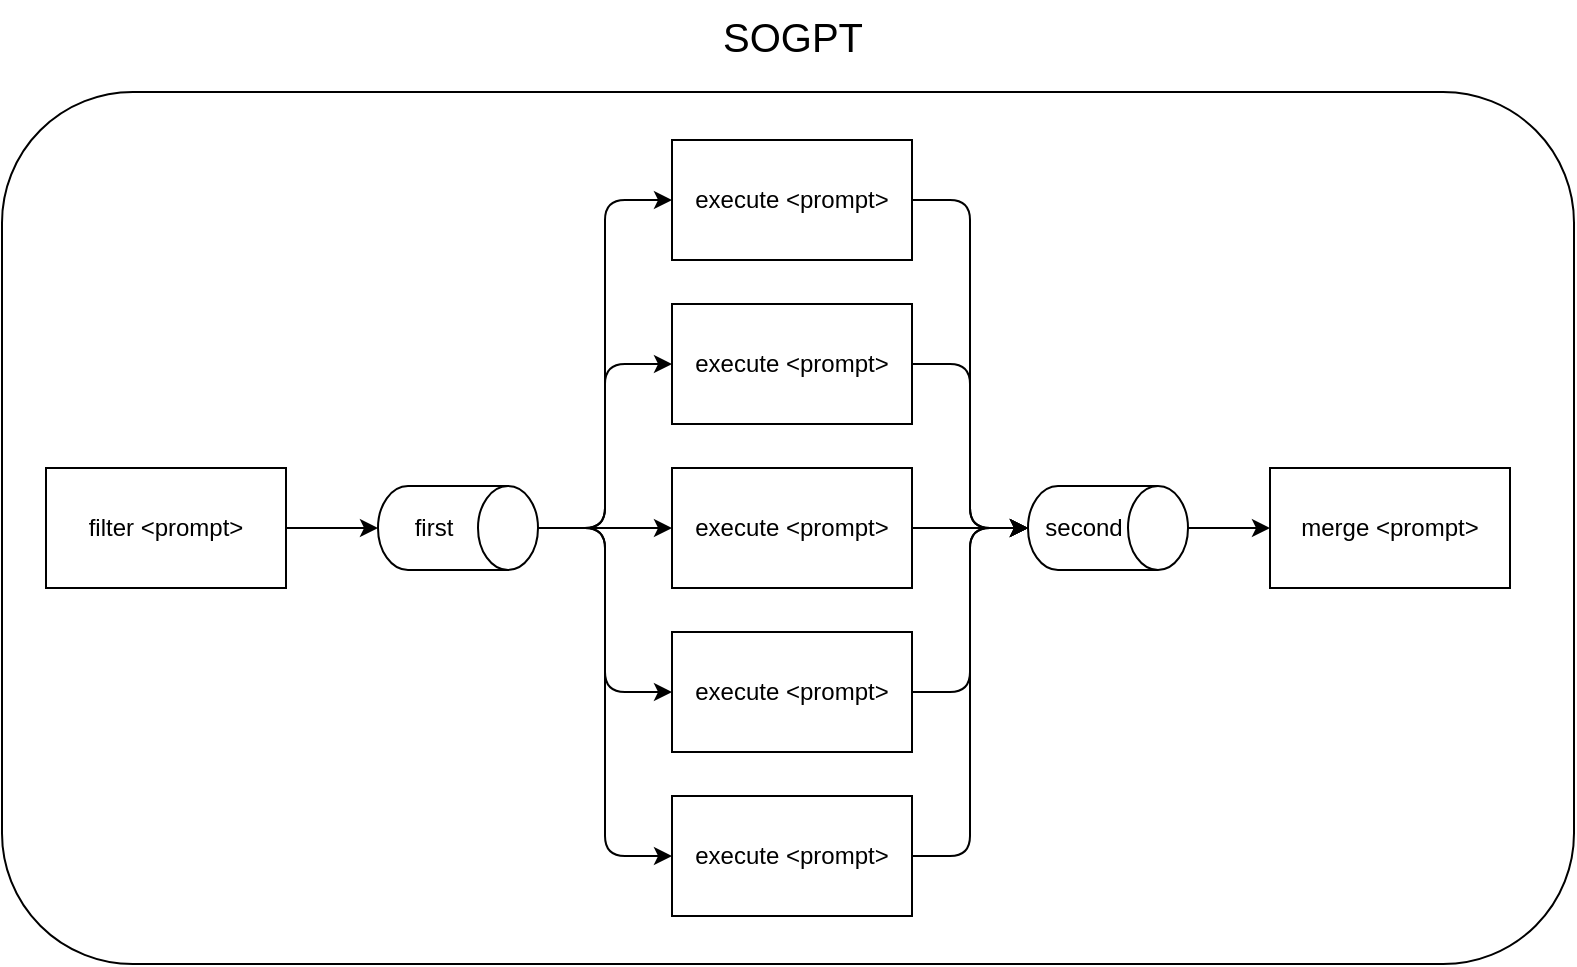 <mxfile version="27.1.4">
  <diagram name="Page-1" id="7564dqB7mkU5lymGfUwH">
    <mxGraphModel dx="946" dy="616" grid="0" gridSize="10" guides="1" tooltips="1" connect="1" arrows="1" fold="1" page="1" pageScale="1" pageWidth="3300" pageHeight="4681" math="0" shadow="0">
      <root>
        <mxCell id="0" />
        <mxCell id="1" parent="0" />
        <mxCell id="VAmTPCHdweUN2MImFvDR-1" value="" style="rounded=1;whiteSpace=wrap;html=1;" vertex="1" parent="1">
          <mxGeometry x="73" y="77" width="786" height="436" as="geometry" />
        </mxCell>
        <mxCell id="VAmTPCHdweUN2MImFvDR-12" style="edgeStyle=orthogonalEdgeStyle;rounded=0;orthogonalLoop=1;jettySize=auto;html=1;" edge="1" parent="1" source="VAmTPCHdweUN2MImFvDR-2" target="VAmTPCHdweUN2MImFvDR-3">
          <mxGeometry relative="1" as="geometry" />
        </mxCell>
        <mxCell id="VAmTPCHdweUN2MImFvDR-2" value="filter &amp;lt;prompt&amp;gt;" style="rounded=0;whiteSpace=wrap;html=1;" vertex="1" parent="1">
          <mxGeometry x="95" y="265" width="120" height="60" as="geometry" />
        </mxCell>
        <mxCell id="VAmTPCHdweUN2MImFvDR-13" style="edgeStyle=orthogonalEdgeStyle;rounded=1;orthogonalLoop=1;jettySize=auto;html=1;entryX=0;entryY=0.5;entryDx=0;entryDy=0;curved=0;" edge="1" parent="1" source="VAmTPCHdweUN2MImFvDR-3" target="VAmTPCHdweUN2MImFvDR-4">
          <mxGeometry relative="1" as="geometry" />
        </mxCell>
        <mxCell id="VAmTPCHdweUN2MImFvDR-14" style="edgeStyle=orthogonalEdgeStyle;rounded=1;orthogonalLoop=1;jettySize=auto;html=1;entryX=0;entryY=0.5;entryDx=0;entryDy=0;curved=0;" edge="1" parent="1" source="VAmTPCHdweUN2MImFvDR-3" target="VAmTPCHdweUN2MImFvDR-5">
          <mxGeometry relative="1" as="geometry" />
        </mxCell>
        <mxCell id="VAmTPCHdweUN2MImFvDR-15" style="edgeStyle=orthogonalEdgeStyle;rounded=1;orthogonalLoop=1;jettySize=auto;html=1;entryX=0;entryY=0.5;entryDx=0;entryDy=0;curved=0;" edge="1" parent="1" source="VAmTPCHdweUN2MImFvDR-3" target="VAmTPCHdweUN2MImFvDR-7">
          <mxGeometry relative="1" as="geometry" />
        </mxCell>
        <mxCell id="VAmTPCHdweUN2MImFvDR-16" style="edgeStyle=orthogonalEdgeStyle;rounded=1;orthogonalLoop=1;jettySize=auto;html=1;entryX=0;entryY=0.5;entryDx=0;entryDy=0;curved=0;" edge="1" parent="1" source="VAmTPCHdweUN2MImFvDR-3" target="VAmTPCHdweUN2MImFvDR-6">
          <mxGeometry relative="1" as="geometry" />
        </mxCell>
        <mxCell id="VAmTPCHdweUN2MImFvDR-17" style="edgeStyle=orthogonalEdgeStyle;rounded=1;orthogonalLoop=1;jettySize=auto;html=1;entryX=0;entryY=0.5;entryDx=0;entryDy=0;curved=0;" edge="1" parent="1" source="VAmTPCHdweUN2MImFvDR-3" target="VAmTPCHdweUN2MImFvDR-8">
          <mxGeometry relative="1" as="geometry" />
        </mxCell>
        <mxCell id="VAmTPCHdweUN2MImFvDR-3" value="first" style="shape=cylinder3;whiteSpace=wrap;html=1;boundedLbl=1;backgroundOutline=1;size=15;direction=south;" vertex="1" parent="1">
          <mxGeometry x="261" y="274" width="80" height="42" as="geometry" />
        </mxCell>
        <mxCell id="VAmTPCHdweUN2MImFvDR-4" value="execute &amp;lt;prompt&amp;gt;" style="rounded=0;whiteSpace=wrap;html=1;" vertex="1" parent="1">
          <mxGeometry x="408" y="101" width="120" height="60" as="geometry" />
        </mxCell>
        <mxCell id="VAmTPCHdweUN2MImFvDR-5" value="execute &amp;lt;prompt&amp;gt;" style="rounded=0;whiteSpace=wrap;html=1;" vertex="1" parent="1">
          <mxGeometry x="408" y="183" width="120" height="60" as="geometry" />
        </mxCell>
        <mxCell id="VAmTPCHdweUN2MImFvDR-6" value="execute &amp;lt;prompt&amp;gt;" style="rounded=0;whiteSpace=wrap;html=1;" vertex="1" parent="1">
          <mxGeometry x="408" y="347" width="120" height="60" as="geometry" />
        </mxCell>
        <mxCell id="VAmTPCHdweUN2MImFvDR-7" value="execute &amp;lt;prompt&amp;gt;" style="rounded=0;whiteSpace=wrap;html=1;" vertex="1" parent="1">
          <mxGeometry x="408" y="265" width="120" height="60" as="geometry" />
        </mxCell>
        <mxCell id="VAmTPCHdweUN2MImFvDR-8" value="execute &amp;lt;prompt&amp;gt;" style="rounded=0;whiteSpace=wrap;html=1;" vertex="1" parent="1">
          <mxGeometry x="408" y="429" width="120" height="60" as="geometry" />
        </mxCell>
        <mxCell id="VAmTPCHdweUN2MImFvDR-23" style="edgeStyle=orthogonalEdgeStyle;rounded=0;orthogonalLoop=1;jettySize=auto;html=1;" edge="1" parent="1" source="VAmTPCHdweUN2MImFvDR-10" target="VAmTPCHdweUN2MImFvDR-11">
          <mxGeometry relative="1" as="geometry" />
        </mxCell>
        <mxCell id="VAmTPCHdweUN2MImFvDR-10" value="second" style="shape=cylinder3;whiteSpace=wrap;html=1;boundedLbl=1;backgroundOutline=1;size=15;direction=south;" vertex="1" parent="1">
          <mxGeometry x="586" y="274" width="80" height="42" as="geometry" />
        </mxCell>
        <mxCell id="VAmTPCHdweUN2MImFvDR-11" value="merge &amp;lt;prompt&amp;gt;" style="rounded=0;whiteSpace=wrap;html=1;" vertex="1" parent="1">
          <mxGeometry x="707" y="265" width="120" height="60" as="geometry" />
        </mxCell>
        <mxCell id="VAmTPCHdweUN2MImFvDR-18" style="edgeStyle=orthogonalEdgeStyle;rounded=1;orthogonalLoop=1;jettySize=auto;html=1;entryX=0.5;entryY=1;entryDx=0;entryDy=0;entryPerimeter=0;curved=0;" edge="1" parent="1" source="VAmTPCHdweUN2MImFvDR-4" target="VAmTPCHdweUN2MImFvDR-10">
          <mxGeometry relative="1" as="geometry" />
        </mxCell>
        <mxCell id="VAmTPCHdweUN2MImFvDR-19" style="edgeStyle=orthogonalEdgeStyle;rounded=1;orthogonalLoop=1;jettySize=auto;html=1;entryX=0.5;entryY=1;entryDx=0;entryDy=0;entryPerimeter=0;curved=0;" edge="1" parent="1" source="VAmTPCHdweUN2MImFvDR-5" target="VAmTPCHdweUN2MImFvDR-10">
          <mxGeometry relative="1" as="geometry" />
        </mxCell>
        <mxCell id="VAmTPCHdweUN2MImFvDR-20" style="edgeStyle=orthogonalEdgeStyle;rounded=1;orthogonalLoop=1;jettySize=auto;html=1;entryX=0.5;entryY=1;entryDx=0;entryDy=0;entryPerimeter=0;curved=0;" edge="1" parent="1" source="VAmTPCHdweUN2MImFvDR-7" target="VAmTPCHdweUN2MImFvDR-10">
          <mxGeometry relative="1" as="geometry" />
        </mxCell>
        <mxCell id="VAmTPCHdweUN2MImFvDR-21" style="edgeStyle=orthogonalEdgeStyle;rounded=1;orthogonalLoop=1;jettySize=auto;html=1;entryX=0.5;entryY=1;entryDx=0;entryDy=0;entryPerimeter=0;curved=0;" edge="1" parent="1" source="VAmTPCHdweUN2MImFvDR-6" target="VAmTPCHdweUN2MImFvDR-10">
          <mxGeometry relative="1" as="geometry" />
        </mxCell>
        <mxCell id="VAmTPCHdweUN2MImFvDR-22" style="edgeStyle=orthogonalEdgeStyle;rounded=1;orthogonalLoop=1;jettySize=auto;html=1;entryX=0.5;entryY=1;entryDx=0;entryDy=0;entryPerimeter=0;curved=0;" edge="1" parent="1" source="VAmTPCHdweUN2MImFvDR-8" target="VAmTPCHdweUN2MImFvDR-10">
          <mxGeometry relative="1" as="geometry" />
        </mxCell>
        <mxCell id="VAmTPCHdweUN2MImFvDR-24" value="SOGPT" style="text;html=1;align=center;verticalAlign=middle;resizable=0;points=[];autosize=1;strokeColor=none;fillColor=none;fontSize=20;" vertex="1" parent="1">
          <mxGeometry x="424" y="31" width="88" height="36" as="geometry" />
        </mxCell>
      </root>
    </mxGraphModel>
  </diagram>
</mxfile>
